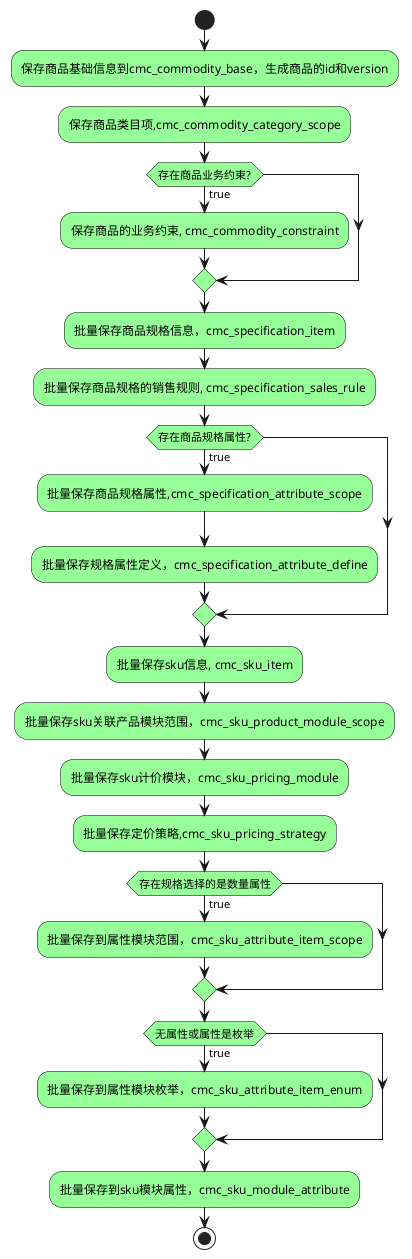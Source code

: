 @startuml
'https://plantuml.com/activity-diagram-beta

skinparam Activity {
	BorderColor Black
	BackgroundColor PHYSICAL
}

start
:保存商品基础信息到cmc_commodity_base，生成商品的id和version;
:保存商品类目项,cmc_commodity_category_scope;
if(存在商品业务约束?) then(true)
:保存商品的业务约束, cmc_commodity_constraint;
endif
:批量保存商品规格信息，cmc_specification_item;
:批量保存商品规格的销售规则, cmc_specification_sales_rule;
if(存在商品规格属性?) then(true)
:批量保存商品规格属性,cmc_specification_attribute_scope;
:批量保存规格属性定义，cmc_specification_attribute_define;
endif
:批量保存sku信息, cmc_sku_item;
:批量保存sku关联产品模块范围，cmc_sku_product_module_scope;
:批量保存sku计价模块，cmc_sku_pricing_module;
:批量保存定价策略,cmc_sku_pricing_strategy;
if(存在规格选择的是数量属性) then(true)
:批量保存到属性模块范围，cmc_sku_attribute_item_scope;
endif
if(无属性或属性是枚举) then(true)
:批量保存到属性模块枚举，cmc_sku_attribute_item_enum;
endif
:批量保存到sku模块属性，cmc_sku_module_attribute;
stop

@enduml
